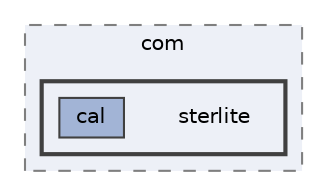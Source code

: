 digraph "repository/brm-subscriber/src/main/java/com/sterlite"
{
 // LATEX_PDF_SIZE
  bgcolor="transparent";
  edge [fontname=Helvetica,fontsize=10,labelfontname=Helvetica,labelfontsize=10];
  node [fontname=Helvetica,fontsize=10,shape=box,height=0.2,width=0.4];
  compound=true
  subgraph clusterdir_bea69a67b5442011fb78425d3cb6d8cd {
    graph [ bgcolor="#edf0f7", pencolor="grey50", label="com", fontname=Helvetica,fontsize=10 style="filled,dashed", URL="dir_bea69a67b5442011fb78425d3cb6d8cd.html",tooltip=""]
  subgraph clusterdir_019d276af5c24f782f4cdb0459677b81 {
    graph [ bgcolor="#edf0f7", pencolor="grey25", label="", fontname=Helvetica,fontsize=10 style="filled,bold", URL="dir_019d276af5c24f782f4cdb0459677b81.html",tooltip=""]
    dir_019d276af5c24f782f4cdb0459677b81 [shape=plaintext, label="sterlite"];
  dir_9f5a43d51e9b4694d00bd3b134b6cc91 [label="cal", fillcolor="#a2b4d6", color="grey25", style="filled", URL="dir_9f5a43d51e9b4694d00bd3b134b6cc91.html",tooltip=""];
  }
  }
}
